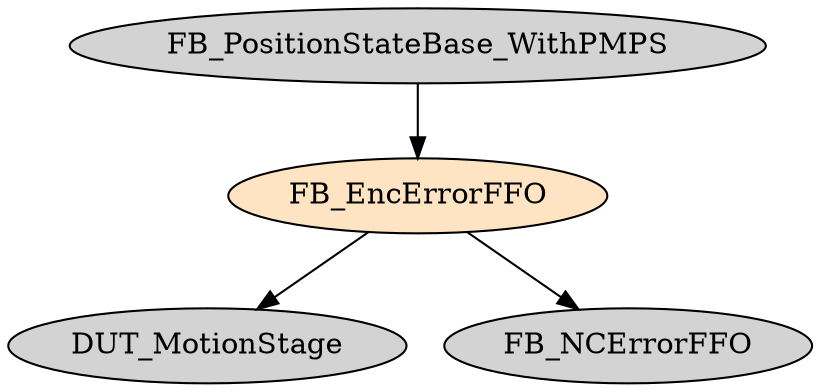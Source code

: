 digraph FB_EncErrorFFO {
     node [style=filled]
    FB_EncErrorFFO [fillcolor = bisque];
    FB_EncErrorFFO -> DUT_MotionStage;
    FB_EncErrorFFO -> FB_NCErrorFFO;
    FB_PositionStateBase_WithPMPS -> FB_EncErrorFFO;
}
